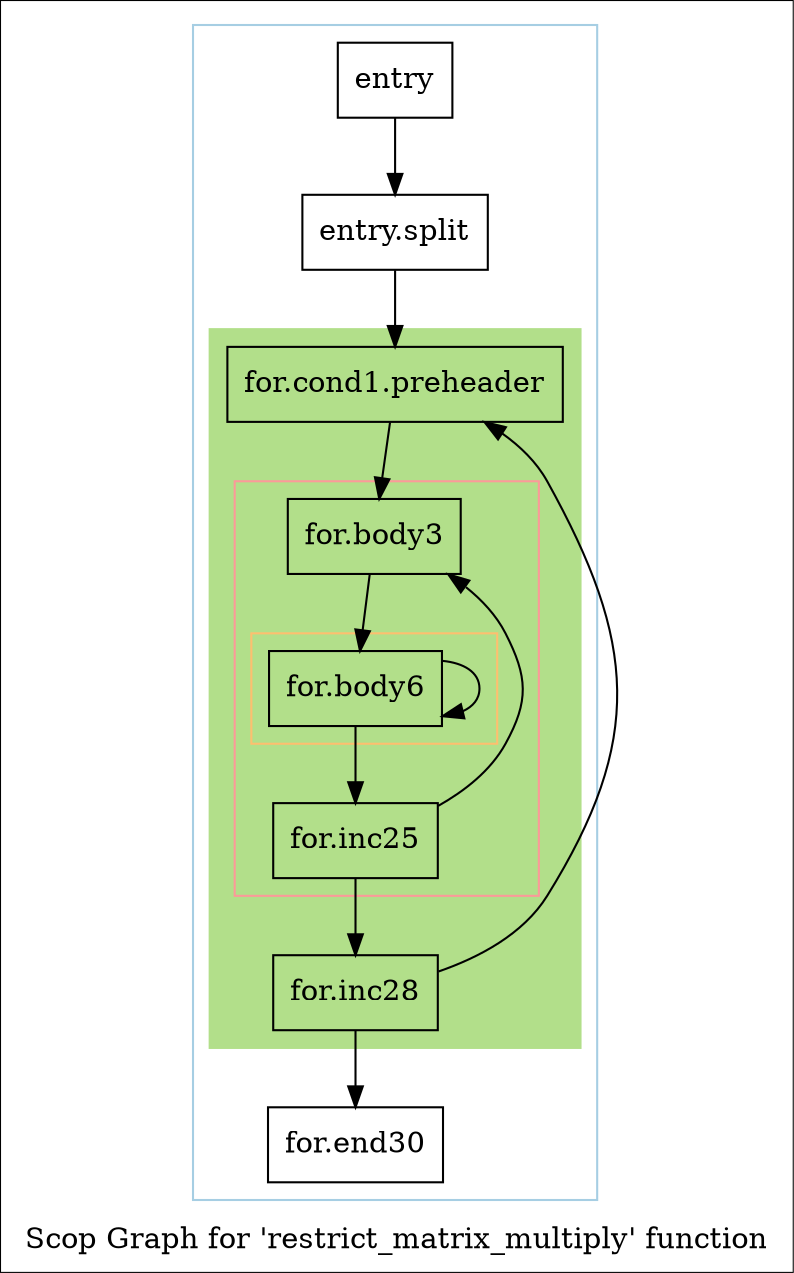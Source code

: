digraph "Scop Graph for 'restrict_matrix_multiply' function" {
	label="Scop Graph for 'restrict_matrix_multiply' function";

	Node0x5a68ca0 [shape=record,label="{entry}"];
	Node0x5a68ca0 -> Node0x5a61e70;
	Node0x5a61e70 [shape=record,label="{entry.split}"];
	Node0x5a61e70 -> Node0x5a66af0;
	Node0x5a66af0 [shape=record,label="{for.cond1.preheader}"];
	Node0x5a66af0 -> Node0x5a66aa0;
	Node0x5a66aa0 [shape=record,label="{for.body3}"];
	Node0x5a66aa0 -> Node0x5a68e30;
	Node0x5a68e30 [shape=record,label="{for.body6}"];
	Node0x5a68e30 -> Node0x5a68e30[constraint=false];
	Node0x5a68e30 -> Node0x5a68ab0;
	Node0x5a68ab0 [shape=record,label="{for.inc25}"];
	Node0x5a68ab0 -> Node0x5a66aa0[constraint=false];
	Node0x5a68ab0 -> Node0x5a68bc0;
	Node0x5a68bc0 [shape=record,label="{for.inc28}"];
	Node0x5a68bc0 -> Node0x5a66af0[constraint=false];
	Node0x5a68bc0 -> Node0x5a68c20;
	Node0x5a68c20 [shape=record,label="{for.end30}"];
	colorscheme = "paired12"
        subgraph cluster_0x5a41930 {
          label = "";
          style = solid;
          color = 1
          subgraph cluster_0x5a66a20 {
            label = "";
            style = filled;
            color = 3            subgraph cluster_0x5a669a0 {
              label = "";
              style = solid;
              color = 5
              subgraph cluster_0x5a3f980 {
                label = "";
                style = solid;
                color = 7
                Node0x5a68e30;
              }
              Node0x5a66aa0;
              Node0x5a68ab0;
            }
            Node0x5a66af0;
            Node0x5a68bc0;
          }
          Node0x5a68ca0;
          Node0x5a61e70;
          Node0x5a68c20;
        }
}
